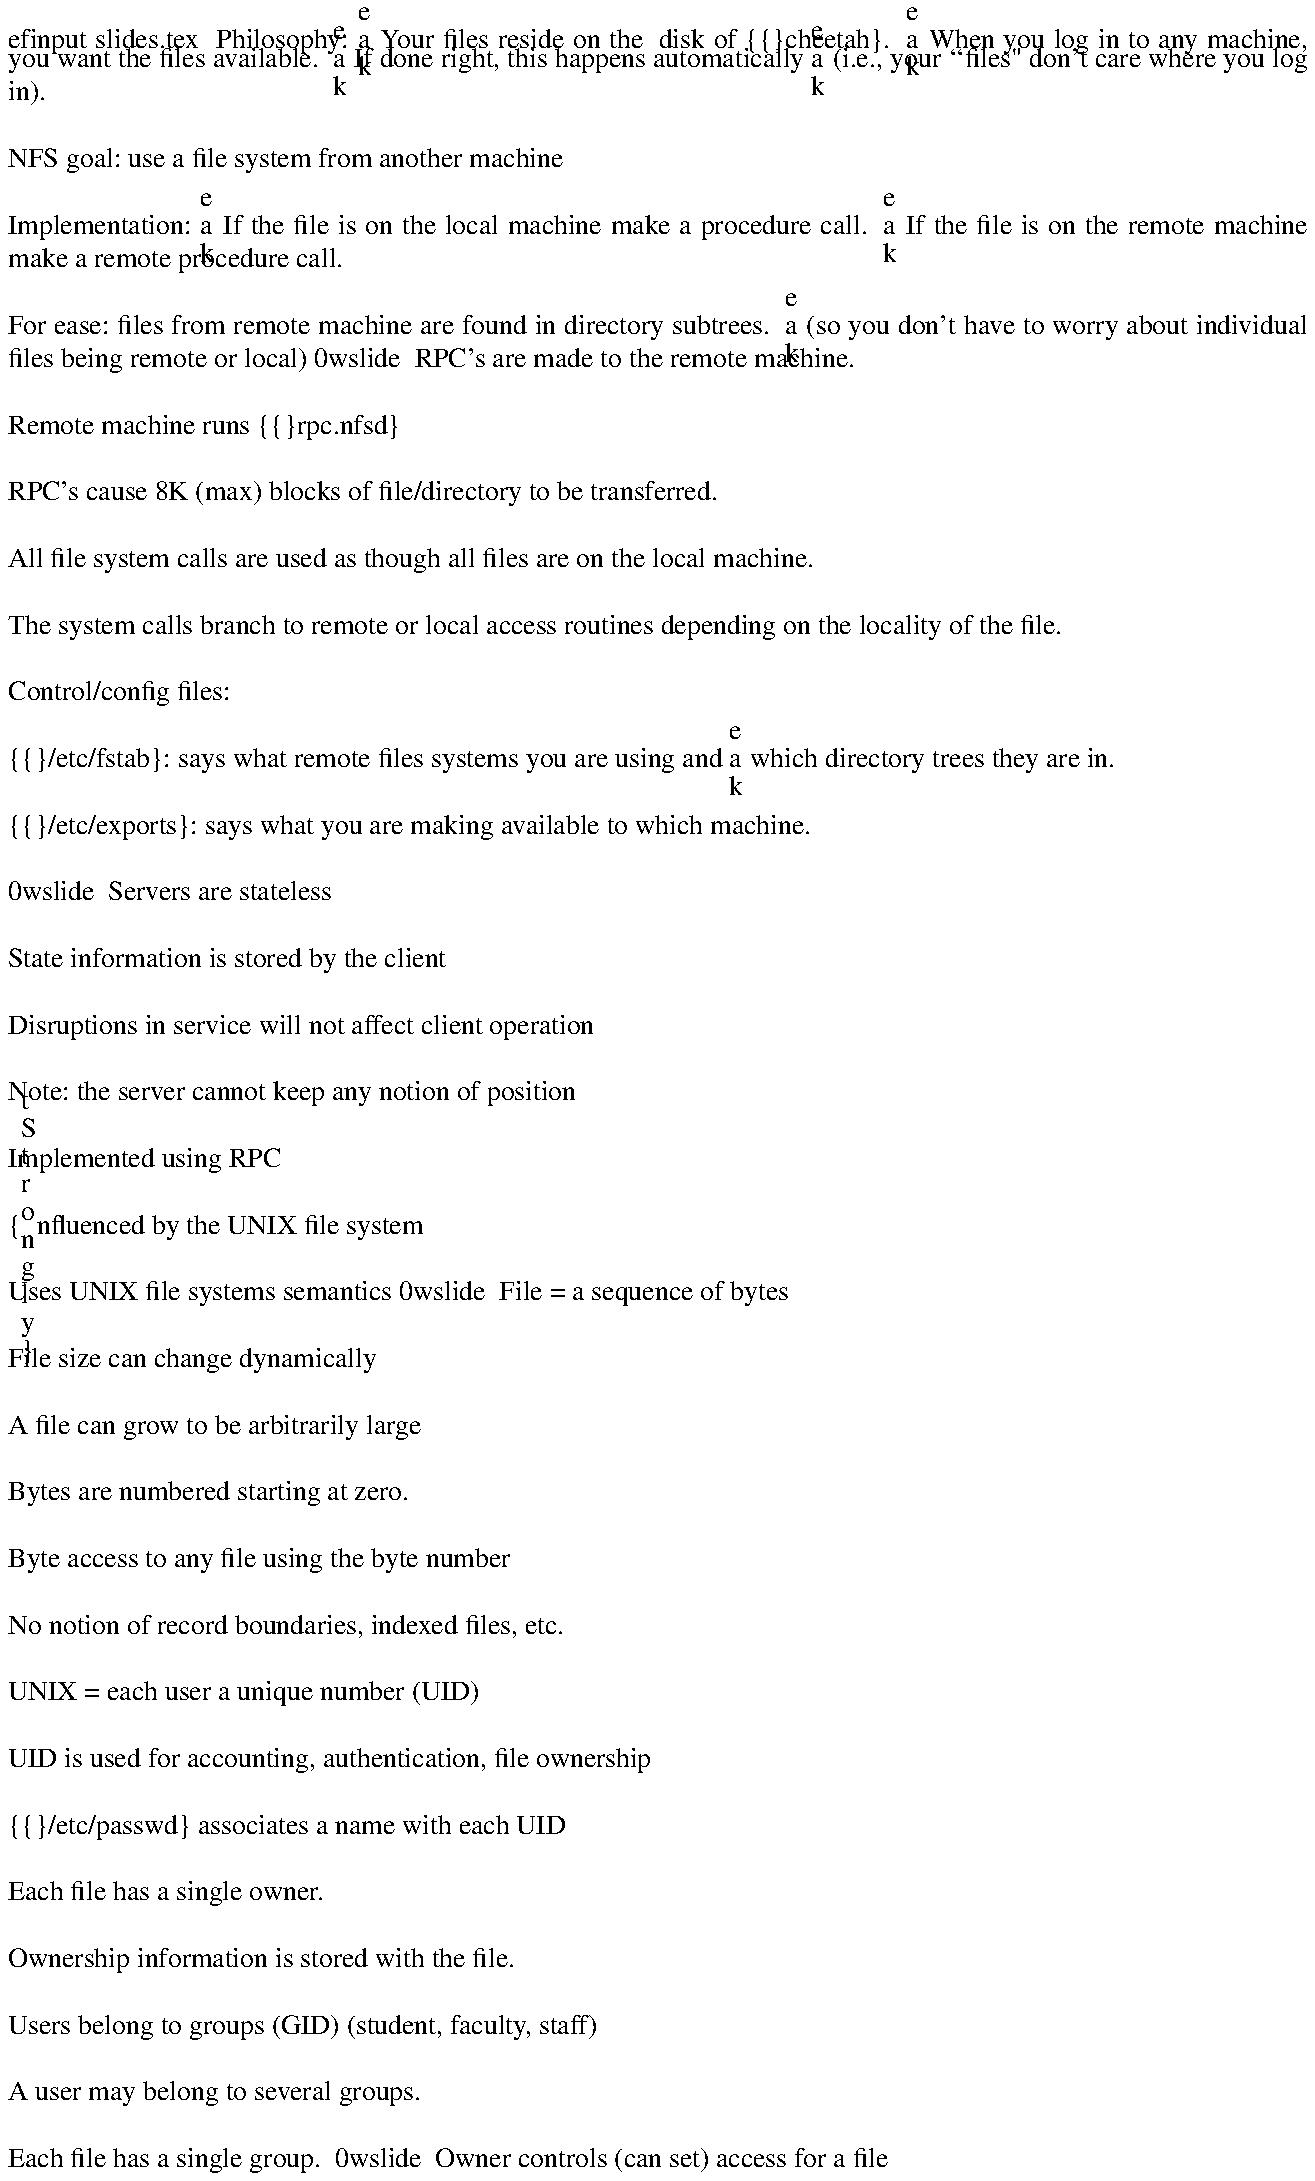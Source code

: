 \def\chapternumber{Chapter 24 --- NFS -- 8 January 2004}
\input slides.tex
\centerline{\bbf Chapter 24}
\centerline{\bbf NFS --- Network File System}

Philosophy:
\break
Your files reside on the  disk of {\ltt{}cheetah}.
\break
When you log in to any machine, you want the files available.
\break
If done right, this happens automatically
\break
(i.e., your ``files" don't care where you log in).

NFS goal:
use a file system from another machine

Implementation:
\break
If the file is on the local machine make a procedure call.
\break
If the file is on the remote machine make a remote procedure call.

For ease: files from remote machine are found in directory subtrees.
\break
(so you don't have to worry about individual files being remote or local)
\newslide
\centerline{\bbf NFS}

RPC's are made to the remote machine.

Remote machine runs {\ltt{}rpc.nfsd}

RPC's cause 8K (max) blocks of file/directory to be transferred.

All file system calls are used as though all files are on the local machine.

The system calls branch to remote or local access routines depending
on the locality of the file.

Control/config files:

{\ltt{}/etc/fstab}: says what remote files systems you are using and 
\break
which directory trees they are in.

{\ltt{}/etc/exports}: says what you are making available to which machine.

\newslide
\centerline{\bbf NFS Overview}

Servers are stateless

State information is stored by the client

Disruptions in service will not affect client operation

Note: the server cannot keep any notion of position

Implemented using RPC

{\bit Strongly} influenced by the UNIX file system

Uses UNIX file systems semantics 
\newslide
\centerline{\bbf UNIX File System}

File = a sequence of bytes

File size can change dynamically

A file can grow to be arbitrarily large

Bytes are numbered starting at zero.

Byte access to any file using the byte number

No notion of record boundaries, indexed files, etc.

UNIX = each user a unique number (UID)

UID is used for accounting, authentication, file ownership

{\ltt{}/etc/passwd} associates a name with each UID

Each file has a single owner.

Ownership information is stored with the file.

Users belong to groups (GID) (student, faculty, staff)

A user may belong to several groups.

Each file has a single group.
\newslide
\centerline{\bbf Unix Protection and Access}

Owner controls (can set) access for a file

Separate permissions for owner, group, others.

Permission: read, write and execute 

Permissions: Unix uses 9 bits (plus others)

{\railroadfont
.PS
boxwid=0.4i
bowht=boxwid
Ur: box "1"
Uw: box with .w at last box.e "1"
Ux: box with .w at last box.e "1"
Gr: box with .w at last box.e "1"
Gw: box with .w at last box.e "0"
Gx: box with .w at last box.e "1"
Or: box with .w at last box.e "0"
Ow: box with .w at last box.e "0"
Ox: box with .w at last box.e "1"
"Owner" at Uw.n above
"Group" at Gw.n above
"Others" at Ow.n above
"r" at Ur.s below
"r" at Gr.s below
"r" at Or.s below
"w" at Uw.s below
"w" at Gw.s below
"w" at Ow.s below
"x" at Ux.s below
"x" at Gx.s below
"x" at Ox.s below
Other: box wid 2.0i with .e at Ur.w "..."
"other mode bits" at Other.n above
.PE
\centerline{\box\graph}}
\vt

Owner (User) can read/write/execute
\break
Group members can read/execute
\break
Others can execute
\vt
Directories: bits have a slightly different meaning.

r: you can see what files are there
\break
w: you can add/delete files
\break
x: you can cd to/through the directory
\newslide
\centerline{\bbf Unix file operatons}

Open-Read-Write-Close Paradigm

{\program
int fd;
fd = open("file.c", O_CREATE | O_RDWR, 0644);
lseek(fd, 10L, SEEK_SET);
n = read(fd, buffer, 24);
close(fd);
\endprogram}

Open:the name of the file, whether to create if it doesn't exist,
if you want to read, write, read/write, and the access (mode)
\break
Returned: a descriptor (index to an array of pointers)

Read/write: to transfer data
\break
Begins at current file position, updates the current position

lseek: move the current file position
\break
Offset given in bytes.
\break
{\ltt{}SEEK_SET} ({\ltt{}L_SET}): from start of file 
\break
{\ltt{}SEEK_CUR} ({\ltt{}L_INCR}): from current position
\break
{\ltt{}SEEK_END} ({\ltt{}L_XTND}): from/off end of file

close: done with file
\newslide
\centerline{\bbf Unix File System}

Data blocks: the file is stored in these

Inodes: information about a file is stored in these.

Directories: files that contain information about other files.

Tree: internal nodes = directories, leaves = files 

Links: (aliases) a tree entry is (refers to) another position in the tree.

Hard links: file has two names and it's inode appears in two times in 
directories (on the same disk)

{\program
-r--r--r-- 2  802493  odmach
-r--r--r-- 2  802493  sdmach
\endprogram}

Symbolic links: a "file" is an alias for another file name

{\ltt{}lrwxrwxrwx LocalApps -> /net/piggy/LocalApps}

\newslide
\centerline{\bbf System File Utilities}
{\ltt{}stat}: gives information about a file/directory
\break
includes owner, group and permissions

{\ltt{}stat} is what {\ltt{}ls}, {\ltt{}open}, and other programs use.
\vt

The file system tree can span serveral disks

Mount: specify how a file system 
on one disk should be attached in the hierarchy.

{\ltt{}mount}: display or modify attachment of disks

Anyone can display, must be root to modify
\newslide
\centerline{\bbf NFS Files}

File types match Unix files

{\ltt{}NFNON = 0} -- error, not a file 
\break
{\ltt{}NFREG = 1} -- Regular data file
\break
{\ltt{}NFDIR = 2} -- Directory
\break
{\ltt{}NFBLK = 3} -- Block-oriented device
\break
{\ltt{}NFCHR = 4} -- Charcter-oriented device
\break
{\ltt{}NFLNK = 5} -- Symbolic link

NFS modes match Unix modes. (rwx bits)


NFS file attributes ({\ltt{}fattr}) similar to {\ltt{}stat} structure

NFS Client and Server

Client: on {\ltt{}open} checks to see if it is an NFS file
\break
NFS: uses calls to the appropriate NFS server
\break
regular: uses standard system calls

Server: receives calls, hands back file blocks or information

NFS Mount: specify a portion of the file tree is from a server.
\break
Names a directory and the server it is from
\break
Specifies how to handle retries and dead servers
\newslide
\centerline{\bbf Handles}

{\ltt{}fattr->fileid}: unique file id, specifies
a particular file or directory on an NFS server.
\break
This is the file handle.
\break
File handles are used to identify files.

The server tells the client the handle.

Using a handle, the client can read the file/directory from the server.

NFS client traverse a file path one node at a time.

Example:

cheetah: {\ltt{}/net/aardvark/u1/volper/.cshrc}

{\ltt{}/net} is local
\break
{\ltt{}aardvark} is an nfs mount of {\ltt{}/} on server aardvark
\break
calls aardvark for {\ltt{}fattr} on {\ltt{}/}
\break
uses file id of {\ltt{}/} to do nfs read
\break
uses read to get {\ltt{}fattr} of {\ltt{}u1}
\break
uses file id of {\ltt{}u1} to do nfs read
\break
uses read to get {\ltt{}fattr} of {\ltt{}volper}
\break
uses file id of {\ltt{}volper} to do nfs read
\break
uses read to get {\ltt{}fattr} of {\ltt{}.cshrc}
\break
uses file id of {\ltt{}.cshrc} to do nfs read
\newslide
\centerline{\bbf Stateless Server}

The client retains information about what it is doing.

The server retains some information (such as who has done nfs mounts of server
directories), but does not use it for file system access.

To do a read from a stateless server, the client must:
\break
specify the file id,
\break
the position in the file at which to start the read
\break
specify a device (which disk on the server that the file id refers to)

For directories the client specifies position by giving the number
of the entry it wants (instead of the byte offset).

Magic cookies (security):
\break
directory numbers are ``encrypted",
\break
when an entry is read, server issues the ``encrypted" number for getting
the next entry
\break
This makes it more difficult to fake file handles.
\bye
